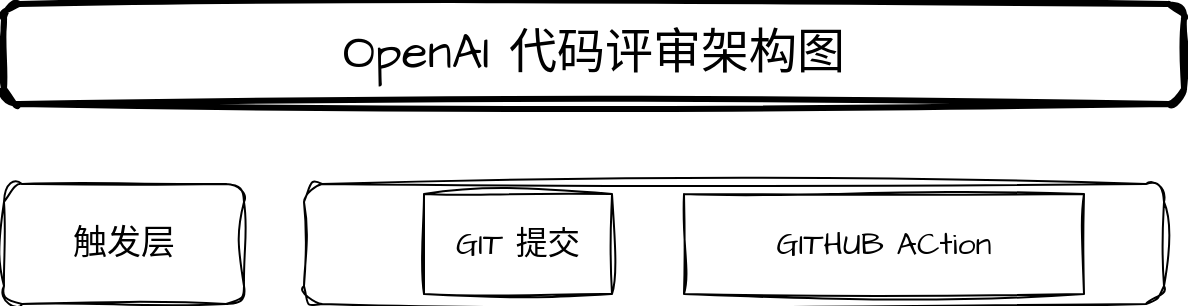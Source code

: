 <mxfile version="24.6.1" type="github">
  <diagram name="代码评审架构流程图" id="BxFMLwCdM_yC76DfMntS">
    <mxGraphModel dx="1411" dy="923" grid="1" gridSize="10" guides="1" tooltips="1" connect="1" arrows="1" fold="1" page="1" pageScale="1" pageWidth="827" pageHeight="1169" math="0" shadow="0">
      <root>
        <mxCell id="0" />
        <mxCell id="1" parent="0" />
        <mxCell id="UW-pbUMFGenEYsiy5OXE-3" value="&lt;font style=&quot;font-size: 24px;&quot;&gt;OpenAI 代码评审架构图&lt;/font&gt;" style="rounded=1;whiteSpace=wrap;html=1;sketch=1;hachureGap=4;jiggle=2;curveFitting=1;fontFamily=Architects Daughter;fontSource=https%3A%2F%2Ffonts.googleapis.com%2Fcss%3Ffamily%3DArchitects%2BDaughter;strokeWidth=3;" vertex="1" parent="1">
          <mxGeometry x="120" y="70" width="590" height="50" as="geometry" />
        </mxCell>
        <mxCell id="UW-pbUMFGenEYsiy5OXE-6" value="触发层" style="rounded=1;whiteSpace=wrap;html=1;sketch=1;hachureGap=4;jiggle=2;curveFitting=1;fontFamily=Architects Daughter;fontSource=https%3A%2F%2Ffonts.googleapis.com%2Fcss%3Ffamily%3DArchitects%2BDaughter;perimeterSpacing=5;fontSize=17;" vertex="1" parent="1">
          <mxGeometry x="120" y="160" width="120" height="60" as="geometry" />
        </mxCell>
        <mxCell id="UW-pbUMFGenEYsiy5OXE-7" value="" style="rounded=1;whiteSpace=wrap;html=1;sketch=1;hachureGap=4;jiggle=2;curveFitting=1;fontFamily=Architects Daughter;fontSource=https%3A%2F%2Ffonts.googleapis.com%2Fcss%3Ffamily%3DArchitects%2BDaughter;perimeterSpacing=5;fontSize=17;" vertex="1" parent="1">
          <mxGeometry x="270" y="160" width="430" height="60" as="geometry" />
        </mxCell>
        <mxCell id="UW-pbUMFGenEYsiy5OXE-8" value="GIT 提交" style="rounded=0;whiteSpace=wrap;html=1;sketch=1;hachureGap=4;jiggle=2;curveFitting=1;fontFamily=Architects Daughter;fontSource=https%3A%2F%2Ffonts.googleapis.com%2Fcss%3Ffamily%3DArchitects%2BDaughter;fontSize=16;" vertex="1" parent="1">
          <mxGeometry x="330" y="165" width="94" height="50" as="geometry" />
        </mxCell>
        <mxCell id="UW-pbUMFGenEYsiy5OXE-9" value="GITHUB ACtion" style="rounded=0;whiteSpace=wrap;html=1;sketch=1;hachureGap=4;jiggle=2;curveFitting=1;fontFamily=Architects Daughter;fontSource=https%3A%2F%2Ffonts.googleapis.com%2Fcss%3Ffamily%3DArchitects%2BDaughter;fontSize=16;" vertex="1" parent="1">
          <mxGeometry x="460" y="165" width="200" height="50" as="geometry" />
        </mxCell>
      </root>
    </mxGraphModel>
  </diagram>
</mxfile>
